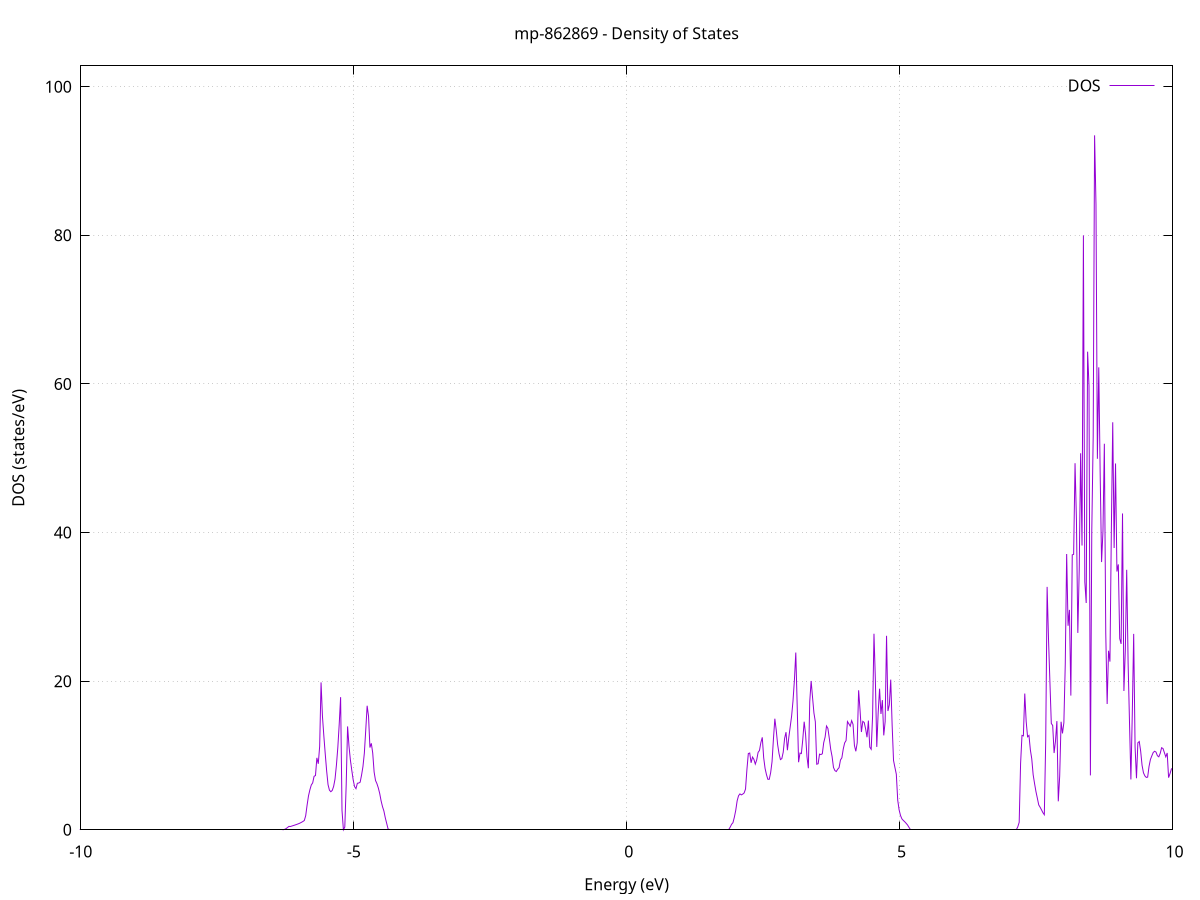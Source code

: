 set title 'mp-862869 - Density of States'
set xlabel 'Energy (eV)'
set ylabel 'DOS (states/eV)'
set grid
set xrange [-10:10]
set yrange [0:102.798]
set xzeroaxis lt -1
set terminal png size 800,600
set output 'mp-862869_dos_gnuplot.png'
plot '-' using 1:2 with lines title 'DOS'
-36.574900 0.000000
-36.549300 0.000000
-36.523700 0.000000
-36.498200 0.000000
-36.472600 0.000000
-36.447000 0.000000
-36.421400 0.000000
-36.395800 0.000000
-36.370300 0.000000
-36.344700 0.000000
-36.319100 0.000000
-36.293500 0.000000
-36.267900 0.000000
-36.242400 0.000000
-36.216800 0.000000
-36.191200 0.000000
-36.165600 0.000000
-36.140000 0.000000
-36.114500 0.000000
-36.088900 0.000000
-36.063300 0.000000
-36.037700 0.000000
-36.012100 0.000000
-35.986600 0.000000
-35.961000 0.000000
-35.935400 0.000000
-35.909800 0.000000
-35.884200 0.000000
-35.858700 0.000000
-35.833100 0.000000
-35.807500 0.000000
-35.781900 0.000000
-35.756400 0.000000
-35.730800 0.000000
-35.705200 0.000000
-35.679600 0.000000
-35.654000 0.000000
-35.628500 0.000000
-35.602900 0.000000
-35.577300 0.000000
-35.551700 0.000000
-35.526100 0.000000
-35.500600 0.000000
-35.475000 0.000000
-35.449400 0.000000
-35.423800 0.000000
-35.398200 0.000000
-35.372700 0.000000
-35.347100 0.000000
-35.321500 0.000000
-35.295900 0.000000
-35.270300 0.000000
-35.244800 0.000000
-35.219200 0.000000
-35.193600 0.000000
-35.168000 0.000000
-35.142400 0.000000
-35.116900 0.000000
-35.091300 0.000000
-35.065700 0.000000
-35.040100 0.000000
-35.014600 0.000000
-34.989000 0.000000
-34.963400 0.000000
-34.937800 0.000000
-34.912200 0.000000
-34.886700 0.000000
-34.861100 0.000000
-34.835500 0.000000
-34.809900 0.000000
-34.784300 0.000000
-34.758800 0.000000
-34.733200 0.000000
-34.707600 0.000000
-34.682000 0.000000
-34.656400 0.000000
-34.630900 0.000000
-34.605300 0.000000
-34.579700 0.000000
-34.554100 0.000000
-34.528500 0.000000
-34.503000 0.000000
-34.477400 0.000000
-34.451800 0.000000
-34.426200 0.000000
-34.400600 0.000000
-34.375100 0.000000
-34.349500 0.000000
-34.323900 0.000000
-34.298300 0.000000
-34.272700 0.000000
-34.247200 35.913900
-34.221600 48.286400
-34.196000 263.699400
-34.170400 0.000000
-34.144900 0.000000
-34.119300 0.000000
-34.093700 0.000000
-34.068100 0.000000
-34.042500 0.000000
-34.017000 0.000000
-33.991400 0.000000
-33.965800 0.000000
-33.940200 0.000000
-33.914600 0.000000
-33.889100 0.000000
-33.863500 0.000000
-33.837900 0.000000
-33.812300 0.000000
-33.786700 0.000000
-33.761200 0.000000
-33.735600 0.000000
-33.710000 0.000000
-33.684400 0.000000
-33.658800 0.000000
-33.633300 0.000000
-33.607700 0.000000
-33.582100 0.000000
-33.556500 0.000000
-33.530900 0.000000
-33.505400 0.000000
-33.479800 0.000000
-33.454200 0.000000
-33.428600 0.000000
-33.403100 0.000000
-33.377500 0.000000
-33.351900 0.000000
-33.326300 0.000000
-33.300700 0.000000
-33.275200 0.000000
-33.249600 0.000000
-33.224000 0.000000
-33.198400 0.000000
-33.172800 0.000000
-33.147300 0.000000
-33.121700 0.000000
-33.096100 0.000000
-33.070500 0.000000
-33.044900 0.000000
-33.019400 0.000000
-32.993800 0.000000
-32.968200 0.000000
-32.942600 0.000000
-32.917000 0.000000
-32.891500 0.000000
-32.865900 0.000000
-32.840300 0.000000
-32.814700 0.000000
-32.789100 0.000000
-32.763600 0.000000
-32.738000 0.000000
-32.712400 0.000000
-32.686800 0.000000
-32.661200 0.000000
-32.635700 0.000000
-32.610100 0.000000
-32.584500 0.000000
-32.558900 0.000000
-32.533400 0.000000
-32.507800 0.000000
-32.482200 0.000000
-32.456600 0.000000
-32.431000 0.000000
-32.405500 0.000000
-32.379900 0.000000
-32.354300 0.000000
-32.328700 0.000000
-32.303100 0.000000
-32.277600 0.000000
-32.252000 0.000000
-32.226400 0.000000
-32.200800 0.000000
-32.175200 0.000000
-32.149700 0.000000
-32.124100 0.000000
-32.098500 0.000000
-32.072900 0.000000
-32.047300 0.000000
-32.021800 0.000000
-31.996200 0.000000
-31.970600 0.000000
-31.945000 0.000000
-31.919400 0.000000
-31.893900 0.000000
-31.868300 0.000000
-31.842700 0.000000
-31.817100 0.000000
-31.791600 0.000000
-31.766000 0.000000
-31.740400 0.000000
-31.714800 0.000000
-31.689200 0.000000
-31.663700 0.000000
-31.638100 0.000000
-31.612500 0.000000
-31.586900 0.000000
-31.561300 0.000000
-31.535800 0.000000
-31.510200 0.000000
-31.484600 0.000000
-31.459000 0.000000
-31.433400 0.000000
-31.407900 0.000000
-31.382300 0.000000
-31.356700 0.000000
-31.331100 0.000000
-31.305500 0.000000
-31.280000 0.000000
-31.254400 0.000000
-31.228800 0.000000
-31.203200 0.000000
-31.177600 0.000000
-31.152100 0.000000
-31.126500 0.000000
-31.100900 0.000000
-31.075300 0.000000
-31.049800 0.000000
-31.024200 0.000000
-30.998600 0.000000
-30.973000 0.000000
-30.947400 0.000000
-30.921900 0.000000
-30.896300 0.000000
-30.870700 0.000000
-30.845100 0.000000
-30.819500 0.000000
-30.794000 0.000000
-30.768400 0.000000
-30.742800 0.000000
-30.717200 0.000000
-30.691600 0.000000
-30.666100 0.000000
-30.640500 0.000000
-30.614900 0.000000
-30.589300 0.000000
-30.563700 0.000000
-30.538200 0.000000
-30.512600 0.000000
-30.487000 0.000000
-30.461400 0.000000
-30.435800 0.000000
-30.410300 0.000000
-30.384700 0.000000
-30.359100 0.000000
-30.333500 0.000000
-30.307900 0.000000
-30.282400 0.000000
-30.256800 0.000000
-30.231200 0.000000
-30.205600 0.000000
-30.180100 0.000000
-30.154500 0.000000
-30.128900 0.000000
-30.103300 0.000000
-30.077700 0.000000
-30.052200 0.000000
-30.026600 0.000000
-30.001000 0.000000
-29.975400 0.000000
-29.949800 0.000000
-29.924300 0.000000
-29.898700 0.000000
-29.873100 0.000000
-29.847500 0.000000
-29.821900 0.000000
-29.796400 0.000000
-29.770800 0.000000
-29.745200 0.000000
-29.719600 0.000000
-29.694000 0.000000
-29.668500 0.000000
-29.642900 0.000000
-29.617300 0.000000
-29.591700 0.000000
-29.566100 0.000000
-29.540600 0.000000
-29.515000 0.000000
-29.489400 0.000000
-29.463800 0.000000
-29.438300 0.000000
-29.412700 0.000000
-29.387100 0.000000
-29.361500 0.000000
-29.335900 0.000000
-29.310400 0.000000
-29.284800 0.000000
-29.259200 0.000000
-29.233600 0.000000
-29.208000 0.000000
-29.182500 0.000000
-29.156900 0.000000
-29.131300 0.000000
-29.105700 0.000000
-29.080100 0.000000
-29.054600 0.000000
-29.029000 0.000000
-29.003400 0.000000
-28.977800 0.000000
-28.952200 0.000000
-28.926700 0.000000
-28.901100 0.000000
-28.875500 0.000000
-28.849900 0.000000
-28.824300 0.000000
-28.798800 0.000000
-28.773200 0.000000
-28.747600 0.000000
-28.722000 0.000000
-28.696400 0.000000
-28.670900 0.000000
-28.645300 0.000000
-28.619700 0.000000
-28.594100 0.000000
-28.568600 0.000000
-28.543000 0.000000
-28.517400 0.000000
-28.491800 0.000000
-28.466200 0.000000
-28.440700 0.000000
-28.415100 0.000000
-28.389500 0.000000
-28.363900 0.000000
-28.338300 0.000000
-28.312800 0.000000
-28.287200 0.000000
-28.261600 0.000000
-28.236000 0.000000
-28.210400 0.000000
-28.184900 0.000000
-28.159300 0.000000
-28.133700 0.000000
-28.108100 0.000000
-28.082500 0.000000
-28.057000 0.000000
-28.031400 0.000000
-28.005800 0.000000
-27.980200 0.000000
-27.954600 0.000000
-27.929100 0.000000
-27.903500 0.000000
-27.877900 0.000000
-27.852300 0.000000
-27.826800 0.000000
-27.801200 0.000000
-27.775600 0.000000
-27.750000 0.000000
-27.724400 0.000000
-27.698900 0.000000
-27.673300 0.000000
-27.647700 0.000000
-27.622100 0.000000
-27.596500 0.000000
-27.571000 0.000000
-27.545400 0.000000
-27.519800 0.000000
-27.494200 0.000000
-27.468600 0.000000
-27.443100 0.000000
-27.417500 0.000000
-27.391900 0.000000
-27.366300 0.000000
-27.340700 0.000000
-27.315200 0.000000
-27.289600 0.000000
-27.264000 0.000000
-27.238400 0.000000
-27.212800 0.000000
-27.187300 0.000000
-27.161700 0.000000
-27.136100 0.000000
-27.110500 0.000000
-27.084900 0.000000
-27.059400 0.000000
-27.033800 0.000000
-27.008200 0.000000
-26.982600 0.000000
-26.957100 0.000000
-26.931500 0.000000
-26.905900 0.000000
-26.880300 0.000000
-26.854700 0.000000
-26.829200 0.000000
-26.803600 0.000000
-26.778000 0.000000
-26.752400 0.000000
-26.726800 0.000000
-26.701300 0.000000
-26.675700 0.000000
-26.650100 0.000000
-26.624500 0.000000
-26.598900 0.000000
-26.573400 0.000000
-26.547800 0.000000
-26.522200 0.000000
-26.496600 0.000000
-26.471000 0.000000
-26.445500 0.000000
-26.419900 0.000000
-26.394300 0.000000
-26.368700 0.000000
-26.343100 0.000000
-26.317600 0.000000
-26.292000 0.000000
-26.266400 0.000000
-26.240800 0.000000
-26.215300 0.000000
-26.189700 0.000000
-26.164100 0.000000
-26.138500 0.000000
-26.112900 0.000000
-26.087400 0.000000
-26.061800 0.000000
-26.036200 0.000000
-26.010600 0.000000
-25.985000 0.000000
-25.959500 0.000000
-25.933900 0.000000
-25.908300 0.000000
-25.882700 0.000000
-25.857100 0.000000
-25.831600 0.000000
-25.806000 0.000000
-25.780400 0.000000
-25.754800 0.000000
-25.729200 0.000000
-25.703700 0.000000
-25.678100 0.000000
-25.652500 0.000000
-25.626900 0.000000
-25.601300 0.000000
-25.575800 0.000000
-25.550200 0.000000
-25.524600 0.000000
-25.499000 0.000000
-25.473500 0.000000
-25.447900 0.000000
-25.422300 0.000000
-25.396700 0.000000
-25.371100 0.000000
-25.345600 0.000000
-25.320000 0.000000
-25.294400 0.000000
-25.268800 0.000000
-25.243200 0.000000
-25.217700 0.000000
-25.192100 0.000000
-25.166500 0.000000
-25.140900 0.000000
-25.115300 0.000000
-25.089800 0.000000
-25.064200 0.000000
-25.038600 0.000000
-25.013000 0.000000
-24.987400 0.000000
-24.961900 0.000000
-24.936300 0.000000
-24.910700 0.000000
-24.885100 0.000000
-24.859500 0.000000
-24.834000 0.000000
-24.808400 0.000000
-24.782800 0.000000
-24.757200 0.000000
-24.731600 0.000000
-24.706100 0.000000
-24.680500 0.000000
-24.654900 0.000000
-24.629300 0.000000
-24.603800 0.000000
-24.578200 0.000000
-24.552600 0.000000
-24.527000 0.000000
-24.501400 0.000000
-24.475900 0.000000
-24.450300 0.000000
-24.424700 0.000000
-24.399100 0.000000
-24.373500 0.000000
-24.348000 0.000000
-24.322400 0.000000
-24.296800 0.000000
-24.271200 0.000000
-24.245600 0.000000
-24.220100 0.000000
-24.194500 0.000000
-24.168900 0.000000
-24.143300 0.000000
-24.117700 0.000000
-24.092200 0.000000
-24.066600 0.000000
-24.041000 0.000000
-24.015400 0.000000
-23.989800 0.000000
-23.964300 0.000000
-23.938700 0.000000
-23.913100 0.000000
-23.887500 0.000000
-23.862000 0.000000
-23.836400 0.000000
-23.810800 0.000000
-23.785200 0.000000
-23.759600 0.000000
-23.734100 0.000000
-23.708500 0.000000
-23.682900 0.000000
-23.657300 0.000000
-23.631700 0.000000
-23.606200 0.000000
-23.580600 0.000000
-23.555000 0.000000
-23.529400 0.000000
-23.503800 0.000000
-23.478300 0.000000
-23.452700 0.000000
-23.427100 0.000000
-23.401500 0.000000
-23.375900 0.000000
-23.350400 0.000000
-23.324800 0.000000
-23.299200 0.000000
-23.273600 0.000000
-23.248000 0.000000
-23.222500 0.000000
-23.196900 0.000000
-23.171300 0.000000
-23.145700 0.000000
-23.120100 0.000000
-23.094600 0.000000
-23.069000 0.000000
-23.043400 0.000000
-23.017800 0.000000
-22.992300 0.000000
-22.966700 0.000000
-22.941100 0.000000
-22.915500 0.000000
-22.889900 0.000000
-22.864400 0.000000
-22.838800 0.000000
-22.813200 0.000000
-22.787600 0.000000
-22.762000 0.000000
-22.736500 0.000000
-22.710900 0.000000
-22.685300 0.000000
-22.659700 0.000000
-22.634100 0.000000
-22.608600 0.000000
-22.583000 0.000000
-22.557400 0.000000
-22.531800 0.000000
-22.506200 0.000000
-22.480700 0.000000
-22.455100 0.000000
-22.429500 0.000000
-22.403900 0.000000
-22.378300 0.000000
-22.352800 0.000000
-22.327200 0.000000
-22.301600 0.000000
-22.276000 0.000000
-22.250500 0.000000
-22.224900 0.000000
-22.199300 0.000000
-22.173700 0.000000
-22.148100 0.000000
-22.122600 0.000000
-22.097000 0.000000
-22.071400 0.000000
-22.045800 0.000000
-22.020200 0.000000
-21.994700 0.000000
-21.969100 0.000000
-21.943500 0.000000
-21.917900 0.000000
-21.892300 0.000000
-21.866800 0.000000
-21.841200 0.000000
-21.815600 0.000000
-21.790000 0.000000
-21.764400 0.000000
-21.738900 0.000000
-21.713300 0.000000
-21.687700 0.000000
-21.662100 0.000000
-21.636500 0.000000
-21.611000 0.000000
-21.585400 0.000000
-21.559800 0.000000
-21.534200 0.000000
-21.508600 0.000000
-21.483100 0.000000
-21.457500 0.000000
-21.431900 0.000000
-21.406300 0.000000
-21.380800 0.000000
-21.355200 0.000000
-21.329600 0.000000
-21.304000 0.000000
-21.278400 0.000000
-21.252900 0.000000
-21.227300 0.000000
-21.201700 0.000000
-21.176100 0.000000
-21.150500 0.000000
-21.125000 0.000000
-21.099400 0.000000
-21.073800 0.000000
-21.048200 0.000000
-21.022600 0.000000
-20.997100 0.000000
-20.971500 0.000000
-20.945900 0.000000
-20.920300 0.000000
-20.894700 0.000000
-20.869200 0.000000
-20.843600 0.000000
-20.818000 0.000000
-20.792400 0.000000
-20.766800 0.000000
-20.741300 0.000000
-20.715700 0.000000
-20.690100 0.000000
-20.664500 0.000000
-20.639000 0.000000
-20.613400 0.000000
-20.587800 0.000000
-20.562200 0.000000
-20.536600 0.000000
-20.511100 0.000000
-20.485500 0.000000
-20.459900 0.000000
-20.434300 0.000000
-20.408700 0.000000
-20.383200 0.000000
-20.357600 0.000000
-20.332000 0.000000
-20.306400 0.000000
-20.280800 0.000000
-20.255300 0.000000
-20.229700 0.000000
-20.204100 0.000000
-20.178500 0.000000
-20.152900 0.000000
-20.127400 0.000000
-20.101800 0.000000
-20.076200 0.000000
-20.050600 0.000000
-20.025000 0.000000
-19.999500 0.000000
-19.973900 0.000000
-19.948300 0.000000
-19.922700 0.000000
-19.897100 0.000000
-19.871600 0.000000
-19.846000 0.000000
-19.820400 0.000000
-19.794800 0.000000
-19.769300 0.000000
-19.743700 0.000000
-19.718100 0.000000
-19.692500 0.000000
-19.666900 0.000000
-19.641400 0.000000
-19.615800 0.000000
-19.590200 0.000000
-19.564600 0.000000
-19.539000 0.000000
-19.513500 0.000000
-19.487900 0.000000
-19.462300 0.000000
-19.436700 0.000000
-19.411100 0.000000
-19.385600 0.000000
-19.360000 0.000000
-19.334400 0.000000
-19.308800 0.000000
-19.283200 0.000000
-19.257700 0.000000
-19.232100 0.000000
-19.206500 0.000000
-19.180900 0.000000
-19.155300 0.000000
-19.129800 0.000000
-19.104200 0.000000
-19.078600 0.000000
-19.053000 0.000000
-19.027500 0.000000
-19.001900 0.000000
-18.976300 0.000000
-18.950700 0.000000
-18.925100 0.000000
-18.899600 0.000000
-18.874000 0.000000
-18.848400 0.000000
-18.822800 0.000000
-18.797200 0.000000
-18.771700 0.000000
-18.746100 0.000000
-18.720500 0.000000
-18.694900 0.000000
-18.669300 0.000000
-18.643800 0.000000
-18.618200 0.000000
-18.592600 0.000000
-18.567000 0.000000
-18.541400 0.000000
-18.515900 0.000000
-18.490300 0.000000
-18.464700 0.000000
-18.439100 0.000000
-18.413500 0.000000
-18.388000 0.000000
-18.362400 0.000000
-18.336800 0.000000
-18.311200 0.000000
-18.285700 0.000000
-18.260100 0.000000
-18.234500 0.000000
-18.208900 0.000000
-18.183300 0.000000
-18.157800 0.000000
-18.132200 0.000000
-18.106600 0.000000
-18.081000 0.000000
-18.055400 0.000000
-18.029900 0.000000
-18.004300 0.000000
-17.978700 0.000000
-17.953100 0.000000
-17.927500 0.000000
-17.902000 0.000000
-17.876400 0.000000
-17.850800 0.000000
-17.825200 0.000000
-17.799600 0.000000
-17.774100 0.000000
-17.748500 0.000000
-17.722900 0.000000
-17.697300 0.000000
-17.671700 0.000000
-17.646200 0.000000
-17.620600 0.000000
-17.595000 0.000000
-17.569400 0.000000
-17.543800 0.000000
-17.518300 0.000000
-17.492700 0.000000
-17.467100 0.000000
-17.441500 0.000000
-17.416000 0.000000
-17.390400 0.000000
-17.364800 0.000000
-17.339200 0.000000
-17.313600 0.000000
-17.288100 0.000000
-17.262500 0.000000
-17.236900 0.000000
-17.211300 0.000000
-17.185700 0.000000
-17.160200 0.000000
-17.134600 0.000000
-17.109000 0.000000
-17.083400 0.000000
-17.057800 0.000000
-17.032300 0.000000
-17.006700 0.000000
-16.981100 0.000000
-16.955500 0.000000
-16.929900 0.000000
-16.904400 0.000000
-16.878800 0.000000
-16.853200 0.000000
-16.827600 0.000000
-16.802000 0.000000
-16.776500 0.000000
-16.750900 0.000000
-16.725300 0.000000
-16.699700 0.000000
-16.674200 0.000000
-16.648600 0.000000
-16.623000 0.000000
-16.597400 0.000000
-16.571800 0.000000
-16.546300 0.000000
-16.520700 0.000000
-16.495100 0.000000
-16.469500 0.000000
-16.443900 0.000000
-16.418400 0.000000
-16.392800 0.000000
-16.367200 0.000000
-16.341600 0.000000
-16.316000 0.000000
-16.290500 0.000000
-16.264900 0.000000
-16.239300 0.000000
-16.213700 0.000000
-16.188100 0.000000
-16.162600 0.000000
-16.137000 0.000000
-16.111400 0.000000
-16.085800 0.000000
-16.060200 0.000000
-16.034700 0.000000
-16.009100 0.000000
-15.983500 0.000000
-15.957900 0.000000
-15.932300 0.000000
-15.906800 0.000000
-15.881200 0.000000
-15.855600 0.000000
-15.830000 0.000000
-15.804500 0.000000
-15.778900 0.000000
-15.753300 0.000000
-15.727700 0.000000
-15.702100 0.000000
-15.676600 0.000000
-15.651000 0.000000
-15.625400 0.000000
-15.599800 0.000000
-15.574200 0.000000
-15.548700 0.000000
-15.523100 0.000000
-15.497500 0.000000
-15.471900 0.000000
-15.446300 0.000000
-15.420800 0.000000
-15.395200 0.000000
-15.369600 0.000000
-15.344000 0.000000
-15.318400 0.000000
-15.292900 0.000000
-15.267300 0.000000
-15.241700 0.000000
-15.216100 0.000000
-15.190500 0.000000
-15.165000 0.000000
-15.139400 0.000000
-15.113800 0.000000
-15.088200 0.000000
-15.062700 0.000000
-15.037100 0.000000
-15.011500 0.000000
-14.985900 0.000000
-14.960300 0.000000
-14.934800 0.000000
-14.909200 0.000000
-14.883600 0.000000
-14.858000 0.000000
-14.832400 0.000000
-14.806900 0.000000
-14.781300 0.000000
-14.755700 0.000000
-14.730100 0.000000
-14.704500 0.000000
-14.679000 0.000000
-14.653400 0.000000
-14.627800 0.000000
-14.602200 0.000000
-14.576600 0.000000
-14.551100 0.000000
-14.525500 0.000000
-14.499900 0.000000
-14.474300 0.000000
-14.448700 0.000000
-14.423200 0.000000
-14.397600 0.000000
-14.372000 0.000000
-14.346400 0.000000
-14.320800 0.000000
-14.295300 0.000000
-14.269700 0.000000
-14.244100 0.000000
-14.218500 0.000000
-14.193000 0.000000
-14.167400 0.000000
-14.141800 0.000000
-14.116200 0.000000
-14.090600 0.000000
-14.065100 0.000000
-14.039500 0.000000
-14.013900 0.000000
-13.988300 0.000000
-13.962700 0.000000
-13.937200 0.000000
-13.911600 0.000000
-13.886000 0.000000
-13.860400 0.000000
-13.834800 0.000000
-13.809300 0.000000
-13.783700 0.000000
-13.758100 0.000000
-13.732500 0.000000
-13.706900 0.000000
-13.681400 0.000000
-13.655800 0.000000
-13.630200 0.000000
-13.604600 0.000000
-13.579000 0.000000
-13.553500 0.000000
-13.527900 0.000000
-13.502300 0.000000
-13.476700 0.000000
-13.451200 0.000000
-13.425600 0.000000
-13.400000 0.000000
-13.374400 0.000000
-13.348800 0.000000
-13.323300 0.000000
-13.297700 0.000000
-13.272100 0.000000
-13.246500 0.000000
-13.220900 0.000000
-13.195400 0.000000
-13.169800 0.000000
-13.144200 0.000000
-13.118600 0.000000
-13.093000 0.000000
-13.067500 0.000000
-13.041900 0.000000
-13.016300 0.000000
-12.990700 0.000000
-12.965100 0.000000
-12.939600 0.000000
-12.914000 0.000000
-12.888400 0.000000
-12.862800 0.000000
-12.837200 0.000000
-12.811700 0.000000
-12.786100 0.000000
-12.760500 0.000000
-12.734900 0.000000
-12.709300 0.000000
-12.683800 0.000000
-12.658200 0.000000
-12.632600 0.000000
-12.607000 0.000000
-12.581500 0.000000
-12.555900 0.000000
-12.530300 0.000000
-12.504700 0.000000
-12.479100 0.000000
-12.453600 0.000000
-12.428000 0.000000
-12.402400 0.000000
-12.376800 0.000000
-12.351200 0.000000
-12.325700 0.000000
-12.300100 0.000000
-12.274500 0.000000
-12.248900 0.000000
-12.223300 0.000000
-12.197800 0.000000
-12.172200 0.000000
-12.146600 0.000000
-12.121000 0.000000
-12.095400 0.000000
-12.069900 0.000000
-12.044300 0.000000
-12.018700 0.000000
-11.993100 0.000000
-11.967500 0.000000
-11.942000 0.000000
-11.916400 0.000000
-11.890800 0.000000
-11.865200 2.450200
-11.839700 3.890000
-11.814100 8.425600
-11.788500 14.261600
-11.762900 21.451200
-11.737300 31.360400
-11.711800 28.651100
-11.686200 24.320400
-11.660600 15.537000
-11.635000 7.519600
-11.609400 26.494000
-11.583900 24.731100
-11.558300 43.328800
-11.532700 18.631000
-11.507100 13.650100
-11.481500 17.269200
-11.456000 14.457300
-11.430400 11.335900
-11.404800 12.750300
-11.379200 15.108200
-11.353600 14.203800
-11.328100 12.944700
-11.302500 17.262900
-11.276900 23.116500
-11.251300 20.474800
-11.225700 13.296400
-11.200200 7.767800
-11.174600 0.141000
-11.149000 3.454700
-11.123400 23.780800
-11.097900 26.937100
-11.072300 23.235000
-11.046700 22.122400
-11.021100 26.410100
-10.995500 18.752800
-10.970000 14.392300
-10.944400 36.681400
-10.918800 48.860200
-10.893200 44.227000
-10.867600 19.486300
-10.842100 0.000000
-10.816500 0.000000
-10.790900 2.300900
-10.765300 26.498900
-10.739700 64.028300
-10.714200 35.845100
-10.688600 13.063600
-10.663000 7.825800
-10.637400 0.000000
-10.611800 0.000000
-10.586300 0.000000
-10.560700 0.000000
-10.535100 0.000000
-10.509500 0.000000
-10.483900 0.000000
-10.458400 0.000000
-10.432800 0.000000
-10.407200 0.000000
-10.381600 0.000000
-10.356000 0.000000
-10.330500 0.000000
-10.304900 0.000000
-10.279300 0.000000
-10.253700 0.000000
-10.228200 0.000000
-10.202600 0.000000
-10.177000 0.000000
-10.151400 0.000000
-10.125800 0.000000
-10.100300 0.000000
-10.074700 0.000000
-10.049100 0.000000
-10.023500 0.000000
-9.997900 0.000000
-9.972400 0.000000
-9.946800 0.000000
-9.921200 0.000000
-9.895600 0.000000
-9.870000 0.000000
-9.844500 0.000000
-9.818900 0.000000
-9.793300 0.000000
-9.767700 0.000000
-9.742100 0.000000
-9.716600 0.000000
-9.691000 0.000000
-9.665400 0.000000
-9.639800 0.000000
-9.614200 0.000000
-9.588700 0.000000
-9.563100 0.000000
-9.537500 0.000000
-9.511900 0.000000
-9.486400 0.000000
-9.460800 0.000000
-9.435200 0.000000
-9.409600 0.000000
-9.384000 0.000000
-9.358500 0.000000
-9.332900 0.000000
-9.307300 0.000000
-9.281700 0.000000
-9.256100 0.000000
-9.230600 0.000000
-9.205000 0.000000
-9.179400 0.000000
-9.153800 0.000000
-9.128200 0.000000
-9.102700 0.000000
-9.077100 0.000000
-9.051500 0.000000
-9.025900 0.000000
-9.000300 0.000000
-8.974800 0.000000
-8.949200 0.000000
-8.923600 0.000000
-8.898000 0.000000
-8.872400 0.000000
-8.846900 0.000000
-8.821300 0.000000
-8.795700 0.000000
-8.770100 0.000000
-8.744500 0.000000
-8.719000 0.000000
-8.693400 0.000000
-8.667800 0.000000
-8.642200 0.000000
-8.616700 0.000000
-8.591100 0.000000
-8.565500 0.000000
-8.539900 0.000000
-8.514300 0.000000
-8.488800 0.000000
-8.463200 0.000000
-8.437600 0.000000
-8.412000 0.000000
-8.386400 0.000000
-8.360900 0.000000
-8.335300 0.000000
-8.309700 0.000000
-8.284100 0.000000
-8.258500 0.000000
-8.233000 0.000000
-8.207400 0.000000
-8.181800 0.000000
-8.156200 0.000000
-8.130600 0.000000
-8.105100 0.000000
-8.079500 0.000000
-8.053900 0.000000
-8.028300 0.000000
-8.002700 0.000000
-7.977200 0.000000
-7.951600 0.000000
-7.926000 0.000000
-7.900400 0.000000
-7.874900 0.000000
-7.849300 0.000000
-7.823700 0.000000
-7.798100 0.000000
-7.772500 0.000000
-7.747000 0.000000
-7.721400 0.000000
-7.695800 0.000000
-7.670200 0.000000
-7.644600 0.000000
-7.619100 0.000000
-7.593500 0.000000
-7.567900 0.000000
-7.542300 0.000000
-7.516700 0.000000
-7.491200 0.000000
-7.465600 0.000000
-7.440000 0.000000
-7.414400 0.000000
-7.388800 0.000000
-7.363300 0.000000
-7.337700 0.000000
-7.312100 0.000000
-7.286500 0.000000
-7.260900 0.000000
-7.235400 0.000000
-7.209800 0.000000
-7.184200 0.000000
-7.158600 0.000000
-7.133000 0.000000
-7.107500 0.000000
-7.081900 0.000000
-7.056300 0.000000
-7.030700 0.000000
-7.005200 0.000000
-6.979600 0.000000
-6.954000 0.000000
-6.928400 0.000000
-6.902800 0.000000
-6.877300 0.000000
-6.851700 0.000000
-6.826100 0.000000
-6.800500 0.000000
-6.774900 0.000000
-6.749400 0.000000
-6.723800 0.000000
-6.698200 0.000000
-6.672600 0.000000
-6.647000 0.000000
-6.621500 0.000000
-6.595900 0.000000
-6.570300 0.000000
-6.544700 0.000000
-6.519100 0.000000
-6.493600 0.000000
-6.468000 0.000000
-6.442400 0.000000
-6.416800 0.000000
-6.391200 0.000000
-6.365700 0.000000
-6.340100 0.000000
-6.314500 0.000000
-6.288900 0.010900
-6.263400 0.065000
-6.237800 0.164500
-6.212200 0.309400
-6.186600 0.457100
-6.161000 0.441000
-6.135500 0.498500
-6.109900 0.559300
-6.084300 0.621800
-6.058700 0.686100
-6.033100 0.752300
-6.007600 0.825700
-5.982000 0.909300
-5.956400 1.007800
-5.930800 1.116000
-5.905200 1.246000
-5.879700 1.899900
-5.854100 3.317500
-5.828500 4.558600
-5.802900 5.378600
-5.777300 6.024900
-5.751800 6.308500
-5.726200 7.193900
-5.700600 7.301400
-5.675000 9.678800
-5.649400 8.881200
-5.623900 11.230500
-5.598300 19.831000
-5.572700 15.257500
-5.547100 12.597500
-5.521600 10.195400
-5.496000 7.929600
-5.470400 6.072800
-5.444800 5.329500
-5.419200 5.121900
-5.393700 5.290800
-5.368100 5.833100
-5.342500 6.826900
-5.316900 8.705000
-5.291300 11.072600
-5.265800 14.192100
-5.240200 17.849300
-5.214600 2.618900
-5.189000 0.000000
-5.163400 0.364400
-5.137900 6.058800
-5.112300 13.906500
-5.086700 11.262200
-5.061100 9.406900
-5.035500 8.002500
-5.010000 6.721800
-4.984400 5.808200
-4.958800 5.530400
-4.933200 6.261400
-4.907600 6.290400
-4.882100 6.401600
-4.856500 7.352000
-4.830900 8.499900
-4.805300 10.309600
-4.779700 13.401100
-4.754200 16.689800
-4.728600 15.280900
-4.703000 11.064800
-4.677400 11.632900
-4.651900 10.329200
-4.626300 7.777500
-4.600700 6.634800
-4.575100 6.213900
-4.549500 5.635200
-4.524000 4.886400
-4.498400 3.892100
-4.472800 3.116200
-4.447200 2.526300
-4.421600 1.610100
-4.396100 0.864600
-4.370500 0.105100
-4.344900 0.000000
-4.319300 0.000000
-4.293700 0.000000
-4.268200 0.000000
-4.242600 0.000000
-4.217000 0.000000
-4.191400 0.000000
-4.165800 0.000000
-4.140300 0.000000
-4.114700 0.000000
-4.089100 0.000000
-4.063500 0.000000
-4.037900 0.000000
-4.012400 0.000000
-3.986800 0.000000
-3.961200 0.000000
-3.935600 0.000000
-3.910100 0.000000
-3.884500 0.000000
-3.858900 0.000000
-3.833300 0.000000
-3.807700 0.000000
-3.782200 0.000000
-3.756600 0.000000
-3.731000 0.000000
-3.705400 0.000000
-3.679800 0.000000
-3.654300 0.000000
-3.628700 0.000000
-3.603100 0.000000
-3.577500 0.000000
-3.551900 0.000000
-3.526400 0.000000
-3.500800 0.000000
-3.475200 0.000000
-3.449600 0.000000
-3.424000 0.000000
-3.398500 0.000000
-3.372900 0.000000
-3.347300 0.000000
-3.321700 0.000000
-3.296100 0.000000
-3.270600 0.000000
-3.245000 0.000000
-3.219400 0.000000
-3.193800 0.000000
-3.168200 0.000000
-3.142700 0.000000
-3.117100 0.000000
-3.091500 0.000000
-3.065900 0.000000
-3.040400 0.000000
-3.014800 0.000000
-2.989200 0.000000
-2.963600 0.000000
-2.938000 0.000000
-2.912500 0.000000
-2.886900 0.000000
-2.861300 0.000000
-2.835700 0.000000
-2.810100 0.000000
-2.784600 0.000000
-2.759000 0.000000
-2.733400 0.000000
-2.707800 0.000000
-2.682200 0.000000
-2.656700 0.000000
-2.631100 0.000000
-2.605500 0.000000
-2.579900 0.000000
-2.554300 0.000000
-2.528800 0.000000
-2.503200 0.000000
-2.477600 0.000000
-2.452000 0.000000
-2.426400 0.000000
-2.400900 0.000000
-2.375300 0.000000
-2.349700 0.000000
-2.324100 0.000000
-2.298600 0.000000
-2.273000 0.000000
-2.247400 0.000000
-2.221800 0.000000
-2.196200 0.000000
-2.170700 0.000000
-2.145100 0.000000
-2.119500 0.000000
-2.093900 0.000000
-2.068300 0.000000
-2.042800 0.000000
-2.017200 0.000000
-1.991600 0.000000
-1.966000 0.000000
-1.940400 0.000000
-1.914900 0.000000
-1.889300 0.000000
-1.863700 0.000000
-1.838100 0.000000
-1.812500 0.000000
-1.787000 0.000000
-1.761400 0.000000
-1.735800 0.000000
-1.710200 0.000000
-1.684600 0.000000
-1.659100 0.000000
-1.633500 0.000000
-1.607900 0.000000
-1.582300 0.000000
-1.556700 0.000000
-1.531200 0.000000
-1.505600 0.000000
-1.480000 0.000000
-1.454400 0.000000
-1.428900 0.000000
-1.403300 0.000000
-1.377700 0.000000
-1.352100 0.000000
-1.326500 0.000000
-1.301000 0.000000
-1.275400 0.000000
-1.249800 0.000000
-1.224200 0.000000
-1.198600 0.000000
-1.173100 0.000000
-1.147500 0.000000
-1.121900 0.000000
-1.096300 0.000000
-1.070700 0.000000
-1.045200 0.000000
-1.019600 0.000000
-0.994000 0.000000
-0.968400 0.000000
-0.942800 0.000000
-0.917300 0.000000
-0.891700 0.000000
-0.866100 0.000000
-0.840500 0.000000
-0.814900 0.000000
-0.789400 0.000000
-0.763800 0.000000
-0.738200 0.000000
-0.712600 0.000000
-0.687100 0.000000
-0.661500 0.000000
-0.635900 0.000000
-0.610300 0.000000
-0.584700 0.000000
-0.559200 0.000000
-0.533600 0.000000
-0.508000 0.000000
-0.482400 0.000000
-0.456800 0.000000
-0.431300 0.000000
-0.405700 0.000000
-0.380100 0.000000
-0.354500 0.000000
-0.328900 0.000000
-0.303400 0.000000
-0.277800 0.000000
-0.252200 0.000000
-0.226600 0.000000
-0.201000 0.000000
-0.175500 0.000000
-0.149900 0.000000
-0.124300 0.000000
-0.098700 0.000000
-0.073100 0.000000
-0.047600 0.000000
-0.022000 0.000000
0.003600 0.000000
0.029200 0.000000
0.054800 0.000000
0.080300 0.000000
0.105900 0.000000
0.131500 0.000000
0.157100 0.000000
0.182600 0.000000
0.208200 0.000000
0.233800 0.000000
0.259400 0.000000
0.285000 0.000000
0.310500 0.000000
0.336100 0.000000
0.361700 0.000000
0.387300 0.000000
0.412900 0.000000
0.438400 0.000000
0.464000 0.000000
0.489600 0.000000
0.515200 0.000000
0.540800 0.000000
0.566300 0.000000
0.591900 0.000000
0.617500 0.000000
0.643100 0.000000
0.668700 0.000000
0.694200 0.000000
0.719800 0.000000
0.745400 0.000000
0.771000 0.000000
0.796600 0.000000
0.822100 0.000000
0.847700 0.000000
0.873300 0.000000
0.898900 0.000000
0.924400 0.000000
0.950000 0.000000
0.975600 0.000000
1.001200 0.000000
1.026800 0.000000
1.052300 0.000000
1.077900 0.000000
1.103500 0.000000
1.129100 0.000000
1.154700 0.000000
1.180200 0.000000
1.205800 0.000000
1.231400 0.000000
1.257000 0.000000
1.282600 0.000000
1.308100 0.000000
1.333700 0.000000
1.359300 0.000000
1.384900 0.000000
1.410500 0.000000
1.436000 0.000000
1.461600 0.000000
1.487200 0.000000
1.512800 0.000000
1.538400 0.000000
1.563900 0.000000
1.589500 0.000000
1.615100 0.000000
1.640700 0.000000
1.666200 0.000000
1.691800 0.000000
1.717400 0.000000
1.743000 0.000000
1.768600 0.000000
1.794100 0.000000
1.819700 0.000000
1.845300 0.000000
1.870900 0.042900
1.896500 0.350500
1.922000 0.732400
1.947600 0.953000
1.973200 1.692200
1.998800 2.616500
2.024400 3.897100
2.049900 4.578700
2.075500 4.828800
2.101100 4.695100
2.126700 4.800400
2.152300 4.953900
2.177800 5.481600
2.203400 8.102700
2.229000 10.258700
2.254600 10.329300
2.280200 9.014300
2.305700 9.786200
2.331300 9.478100
2.356900 8.837000
2.382500 9.396700
2.408100 10.413000
2.433600 10.680200
2.459200 11.741400
2.484800 12.437000
2.510400 9.692800
2.535900 8.263100
2.561500 7.419400
2.587100 6.790500
2.612700 6.794200
2.638300 7.689700
2.663800 9.172900
2.689400 12.238000
2.715000 14.944800
2.740600 13.397900
2.766200 11.457600
2.791700 10.237500
2.817300 9.444700
2.842900 9.571000
2.868500 10.445100
2.894100 12.310200
2.919600 13.135500
2.945200 10.706900
2.970800 12.433600
2.996400 13.855000
3.022000 15.292100
3.047500 17.323700
3.073100 20.079500
3.098700 23.847500
3.124300 16.717800
3.149900 9.091300
3.175400 10.325200
3.201000 10.260300
3.226600 12.135100
3.252200 14.542900
3.277700 12.893300
3.303300 9.861800
3.328900 8.280400
3.354500 17.273700
3.380100 20.022000
3.405600 17.825100
3.431200 15.712000
3.456800 14.532800
3.482400 8.821300
3.508000 8.886300
3.533500 10.180200
3.559100 10.119400
3.584700 10.228000
3.610300 11.725100
3.635900 12.478600
3.661400 13.964100
3.687000 13.642200
3.712600 12.307400
3.738200 10.837300
3.763800 9.850400
3.789300 8.389400
3.814900 7.966400
3.840500 7.838300
3.866100 8.143600
3.891700 8.360800
3.917200 9.391800
3.942800 9.681200
3.968400 10.875600
3.994000 11.695900
4.019600 12.003700
4.045100 14.562600
4.070700 14.263500
4.096300 13.941200
4.121900 14.687600
4.147400 14.188600
4.173000 11.343700
4.198600 10.563400
4.224200 11.724400
4.249800 18.774400
4.275300 16.176600
4.300900 13.158800
4.326500 14.590200
4.352100 14.441200
4.377700 13.597200
4.403200 12.454300
4.428800 14.692500
4.454400 11.121100
4.480000 10.832600
4.505600 15.273800
4.531100 26.380500
4.556700 20.146900
4.582300 11.150300
4.607900 15.750700
4.633500 18.985200
4.659000 15.585100
4.684600 17.448400
4.710200 12.700800
4.735800 14.552600
4.761400 26.104600
4.786900 15.985100
4.812500 16.810800
4.838100 20.206000
4.863700 14.099200
4.889200 9.332500
4.914800 8.388200
4.940400 7.475100
4.966000 3.986800
4.991600 2.679800
5.017100 1.925700
5.042700 1.466700
5.068300 1.260600
5.093900 1.081700
5.119500 0.878200
5.145000 0.656400
5.170600 0.351700
5.196200 0.048300
5.221800 0.000000
5.247400 0.000000
5.272900 0.000000
5.298500 0.000000
5.324100 0.000000
5.349700 0.000000
5.375300 0.000000
5.400800 0.000000
5.426400 0.000000
5.452000 0.000000
5.477600 0.000000
5.503200 0.000000
5.528700 0.000000
5.554300 0.000000
5.579900 0.000000
5.605500 0.000000
5.631100 0.000000
5.656600 0.000000
5.682200 0.000000
5.707800 0.000000
5.733400 0.000000
5.758900 0.000000
5.784500 0.000000
5.810100 0.000000
5.835700 0.000000
5.861300 0.000000
5.886800 0.000000
5.912400 0.000000
5.938000 0.000000
5.963600 0.000000
5.989200 0.000000
6.014700 0.000000
6.040300 0.000000
6.065900 0.000000
6.091500 0.000000
6.117100 0.000000
6.142600 0.000000
6.168200 0.000000
6.193800 0.000000
6.219400 0.000000
6.245000 0.000000
6.270500 0.000000
6.296100 0.000000
6.321700 0.000000
6.347300 0.000000
6.372900 0.000000
6.398400 0.000000
6.424000 0.000000
6.449600 0.000000
6.475200 0.000000
6.500700 0.000000
6.526300 0.000000
6.551900 0.000000
6.577500 0.000000
6.603100 0.000000
6.628600 0.000000
6.654200 0.000000
6.679800 0.000000
6.705400 0.000000
6.731000 0.000000
6.756500 0.000000
6.782100 0.000000
6.807700 0.000000
6.833300 0.000000
6.858900 0.000000
6.884400 0.000000
6.910000 0.000000
6.935600 0.000000
6.961200 0.000000
6.986800 0.000000
7.012300 0.000000
7.037900 0.000000
7.063500 0.000000
7.089100 0.000000
7.114700 0.000000
7.140200 0.033000
7.165800 0.395800
7.191400 1.002900
7.217000 8.920300
7.242600 12.702200
7.268100 12.637000
7.293700 18.327500
7.319300 14.578200
7.344900 12.515100
7.370400 12.696700
7.396000 10.755900
7.421600 9.556500
7.447200 7.411300
7.472800 6.228700
7.498300 5.144500
7.523900 4.257700
7.549500 3.347100
7.575100 3.031500
7.600700 2.674700
7.626200 2.298200
7.651800 2.027300
7.677400 11.978700
7.703000 32.688300
7.728600 25.646200
7.754100 19.964500
7.779700 14.303900
7.805300 14.033900
7.830900 10.329400
7.856500 11.936500
7.882000 14.627800
7.907600 3.830600
7.933200 7.216800
7.958800 14.538700
7.984400 12.972400
8.009900 14.399300
8.035500 22.279900
8.061100 37.112300
8.086700 27.455500
8.112200 29.589100
8.137800 18.054300
8.163400 36.994400
8.189000 37.063000
8.214600 49.329200
8.240100 41.732900
8.265700 26.489400
8.291300 35.014800
8.316900 50.663800
8.342500 38.255300
8.368000 79.988000
8.393600 33.366900
8.419200 30.517400
8.444800 64.339000
8.470400 59.708000
8.495900 7.318400
8.521500 40.313600
8.547100 52.909100
8.572700 93.452800
8.598300 84.136400
8.623800 49.919200
8.649400 62.232400
8.675000 47.917900
8.700600 36.025800
8.726200 40.180800
8.751700 51.949100
8.777300 26.462500
8.802900 16.927500
8.828500 24.092400
8.854000 22.629300
8.879600 40.229600
8.905200 54.833900
8.930800 37.916800
8.956400 49.290100
8.981900 34.751500
9.007500 35.711200
9.033100 25.728400
9.058700 25.011600
9.084300 42.564000
9.109800 18.679300
9.135400 24.112600
9.161000 34.979800
9.186600 22.555000
9.212200 14.466600
9.237700 6.772800
9.263300 15.552700
9.288900 26.362900
9.314500 11.141300
9.340100 6.936300
9.365600 11.708400
9.391200 11.875400
9.416800 10.581500
9.442400 8.681000
9.468000 7.670800
9.493500 7.255100
9.519100 7.047700
9.544700 7.084900
9.570300 8.529400
9.595900 9.467000
9.621400 9.947200
9.647000 10.402300
9.672600 10.567100
9.698200 10.452400
9.723700 9.964700
9.749300 9.817800
9.774900 10.282600
9.800500 11.043100
9.826100 10.935100
9.851600 10.371900
9.877200 9.815000
9.902800 10.338000
9.928400 7.015000
9.954000 7.547400
9.979500 8.169900
10.005100 8.316200
10.030700 6.452500
10.056300 2.913000
10.081900 3.879200
10.107400 5.438400
10.133000 9.050800
10.158600 13.328000
10.184200 12.965400
10.209800 11.680400
10.235300 10.364800
10.260900 8.763300
10.286500 10.482000
10.312100 9.899200
10.337700 9.241300
10.363200 8.080900
10.388800 7.441200
10.414400 7.131800
10.440000 7.702000
10.465500 7.782000
10.491100 7.477200
10.516700 6.086100
10.542300 5.459100
10.567900 4.327700
10.593400 2.208200
10.619000 2.388800
10.644600 2.588400
10.670200 2.789800
10.695800 3.108200
10.721300 3.485600
10.746900 4.029700
10.772500 5.169000
10.798100 6.017700
10.823700 6.674000
10.849200 7.864700
10.874800 10.128400
10.900400 10.037000
10.926000 10.409300
10.951600 11.053800
10.977100 12.269400
11.002700 14.449400
11.028300 15.594000
11.053900 14.520700
11.079500 12.111400
11.105000 11.977000
11.130600 13.733300
11.156200 16.190100
11.181800 13.953100
11.207400 13.567200
11.232900 13.773300
11.258500 15.810300
11.284100 16.591400
11.309700 11.305700
11.335200 9.708300
11.360800 9.922600
11.386400 9.183000
11.412000 5.877300
11.437600 5.128200
11.463100 4.434900
11.488700 3.810700
11.514300 3.988700
11.539900 4.121800
11.565500 4.267800
11.591000 4.497400
11.616600 6.058700
11.642200 4.951800
11.667800 4.841500
11.693400 5.928600
11.718900 4.676200
11.744500 4.357000
11.770100 3.847000
11.795700 3.655400
11.821300 3.945700
11.846800 4.567100
11.872400 8.134100
11.898000 8.474800
11.923600 7.908700
11.949200 6.322400
11.974700 5.055100
12.000300 4.388700
12.025900 3.867700
12.051500 3.018300
12.077000 1.855600
12.102600 1.411700
12.128200 1.113800
12.153800 0.863400
12.179400 0.657500
12.204900 0.474400
12.230500 0.309800
12.256100 0.048700
12.281700 0.000000
12.307300 0.000000
12.332800 0.000000
12.358400 0.000000
12.384000 0.000000
12.409600 0.000000
12.435200 0.000000
12.460700 0.000000
12.486300 0.000000
12.511900 0.000000
12.537500 0.000000
12.563100 0.000000
12.588600 0.000000
12.614200 0.000000
12.639800 0.000000
12.665400 0.000000
12.691000 0.000000
12.716500 0.000000
12.742100 0.000000
12.767700 0.000000
12.793300 0.000000
12.818900 0.000000
12.844400 0.000000
12.870000 0.000000
12.895600 0.000000
12.921200 0.000000
12.946700 0.000000
12.972300 0.000000
12.997900 0.000000
13.023500 0.000000
13.049100 0.000000
13.074600 0.000000
13.100200 0.000000
13.125800 0.000000
13.151400 0.000000
13.177000 0.000000
13.202500 0.000000
13.228100 0.000000
13.253700 0.000000
13.279300 0.000000
13.304900 0.000000
13.330400 0.000000
13.356000 0.000000
13.381600 0.000000
13.407200 0.000000
13.432800 0.000000
13.458300 0.000000
13.483900 0.000000
13.509500 0.000000
13.535100 0.000000
13.560700 0.000000
13.586200 0.000000
13.611800 0.000000
13.637400 0.000000
13.663000 0.000000
13.688500 0.000000
13.714100 0.000000
13.739700 0.000000
13.765300 0.000000
13.790900 0.000000
13.816400 0.000000
13.842000 0.000000
13.867600 0.000000
13.893200 0.000000
13.918800 0.000000
13.944300 0.000000
13.969900 0.000000
13.995500 0.000000
14.021100 0.000000
14.046700 0.000000
14.072200 0.000000
14.097800 0.000000
14.123400 0.000000
14.149000 0.000000
14.174600 0.000000
14.200100 0.000000
14.225700 0.000000
14.251300 0.000000
14.276900 0.000000
14.302500 0.000000
14.328000 0.000000
14.353600 0.000000
14.379200 0.000000
14.404800 0.000000
14.430300 0.000000
14.455900 0.000000
14.481500 0.000000
14.507100 0.000000
14.532700 0.000000
14.558200 0.000000
14.583800 0.000000
e
